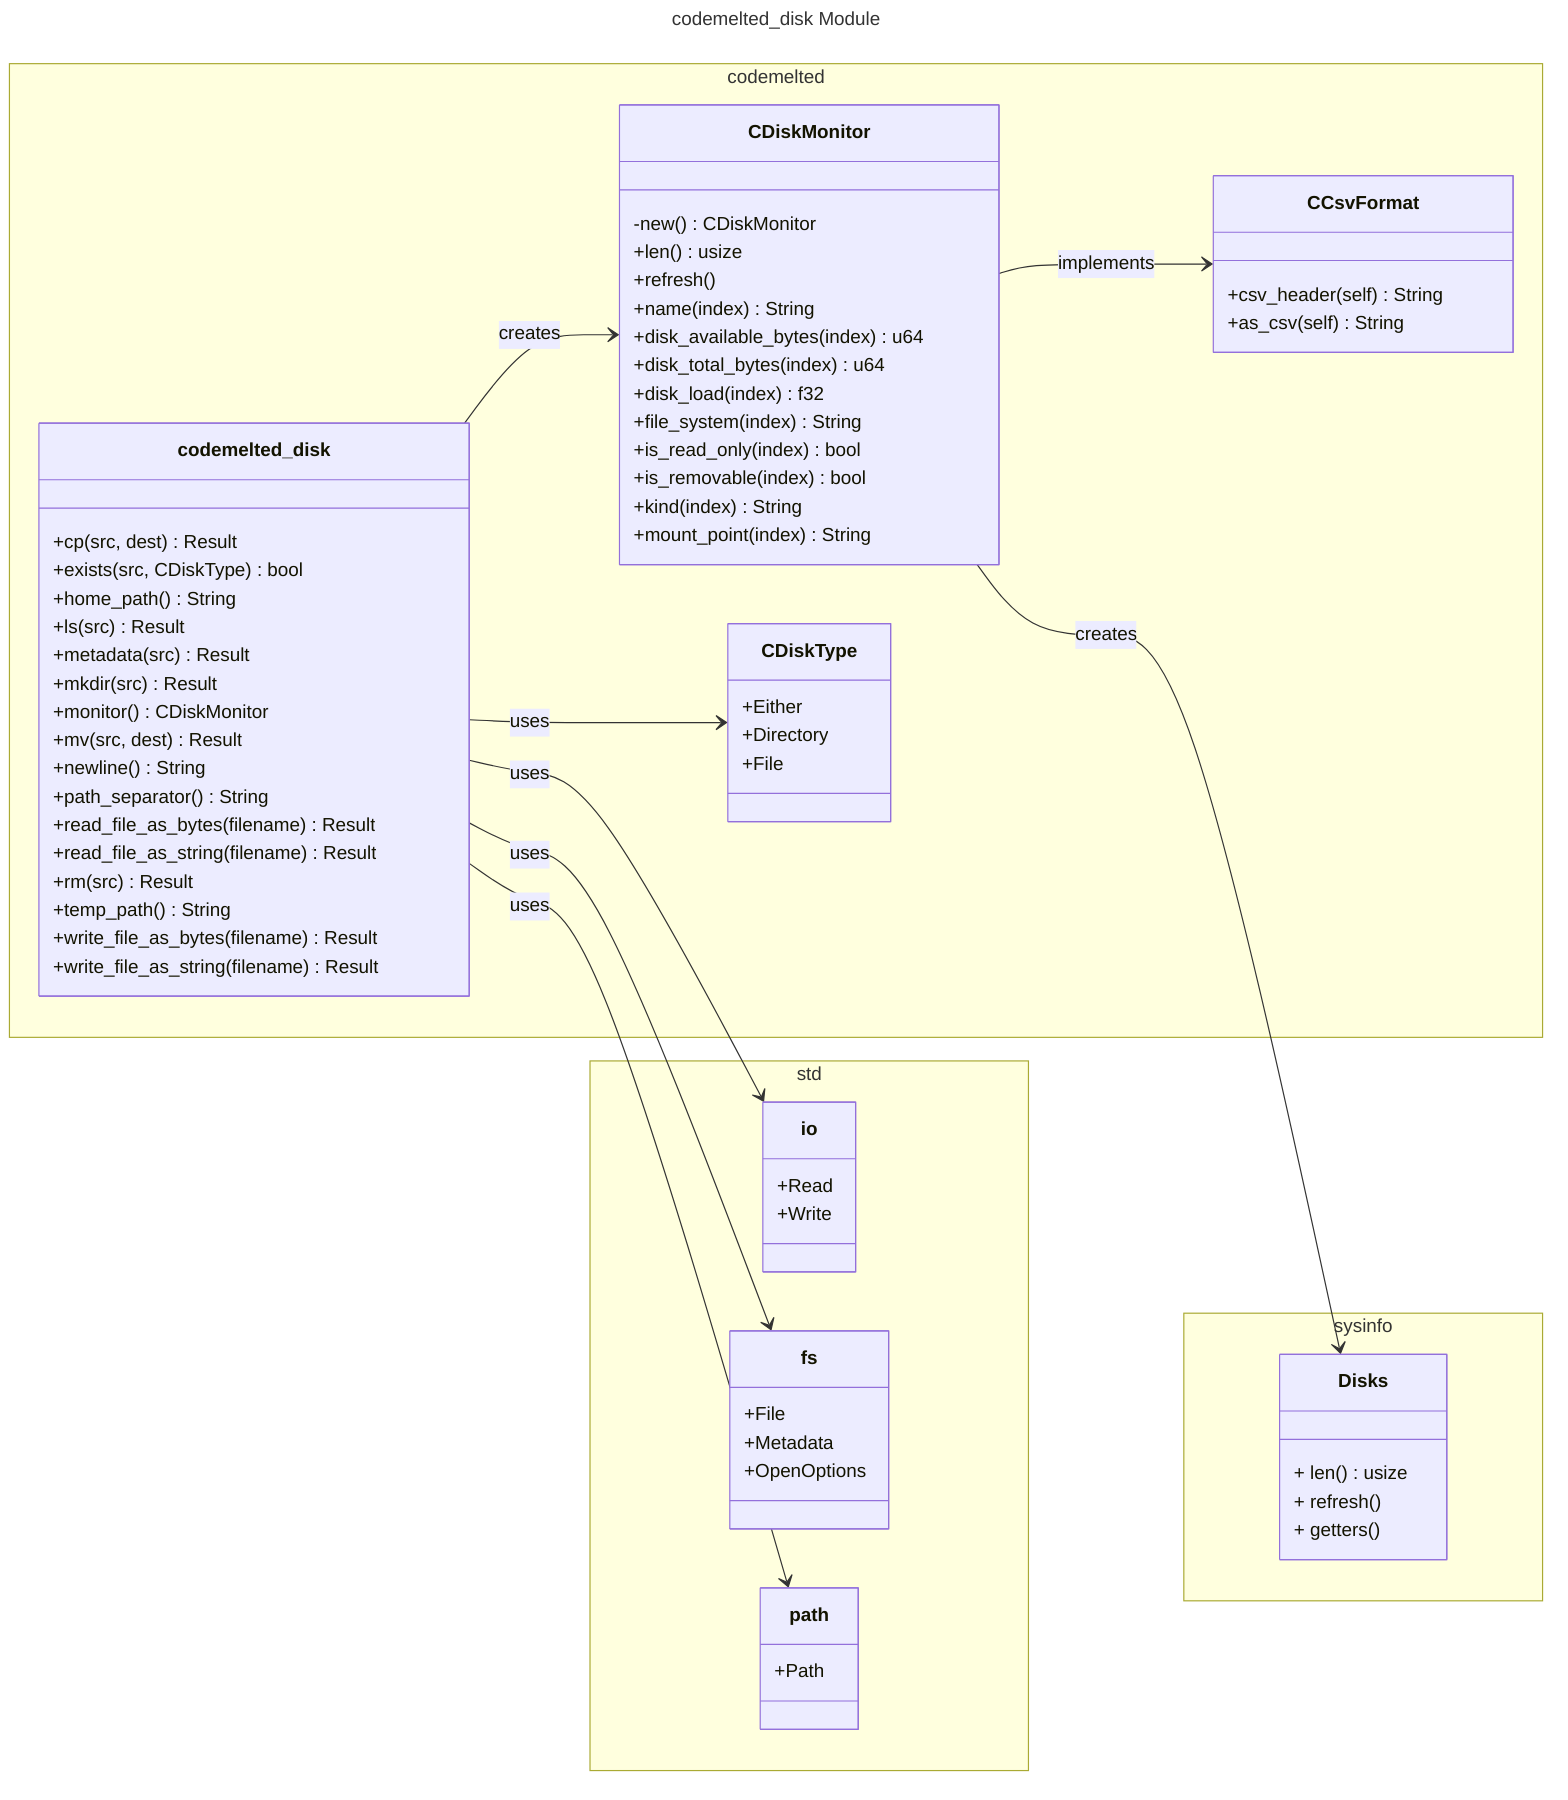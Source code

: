 ---
title: codemelted_disk Module
---
classDiagram
  direction LR
  namespace codemelted {
    class codemelted_disk {
      +cp(src, dest) Result
      +exists(src, CDiskType) bool
      +home_path() String
      +ls(src) Result
      +metadata(src) Result
      +mkdir(src) Result
      +monitor() CDiskMonitor
      +mv(src, dest) Result
      +newline() String
      +path_separator() String
      +read_file_as_bytes(filename) Result
      +read_file_as_string(filename) Result
      +rm(src) Result
      +temp_path() String
      +write_file_as_bytes(filename) Result
      +write_file_as_string(filename) Result
    }
    class CCsvFormat {
      +csv_header(self) String
      +as_csv(self) String
    }
    class CDiskMonitor {
      -new() CDiskMonitor
      +len() usize
      +refresh()
      +name(index) String
      +disk_available_bytes(index) u64
      +disk_total_bytes(index) u64
      +disk_load(index) f32
      +file_system(index) String
      +is_read_only(index) bool
      +is_removable(index) bool
      +kind(index) String
      +mount_point(index) String
    }
    class CDiskType {
      +Either
      +Directory
      +File
    }
  }
  namespace std {
    class io {
      +Read
      +Write
    }
    class fs {
      +File
      +Metadata
      +OpenOptions
    }
    class path {
      +Path
    }
  }
  namespace sysinfo {
    class Disks {
      + len() usize
      + refresh()
      + getters()
    }
  }
  codemelted_disk --> CDiskMonitor : creates
  codemelted_disk --> CDiskType : uses
  codemelted_disk --> io : uses
  codemelted_disk --> fs : uses
  codemelted_disk --> path : uses
  CDiskMonitor --> Disks : creates
  CDiskMonitor --> CCsvFormat : implements